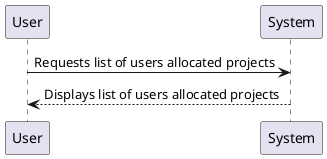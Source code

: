 
@startuml

User -> System: Requests list of users allocated projects
User <-- System: Displays list of users allocated projects

@enduml
